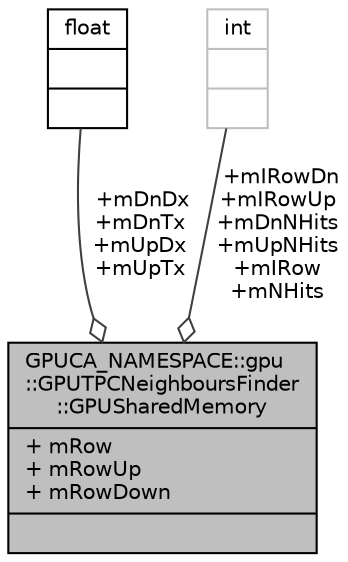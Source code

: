 digraph "GPUCA_NAMESPACE::gpu::GPUTPCNeighboursFinder::GPUSharedMemory"
{
 // INTERACTIVE_SVG=YES
  bgcolor="transparent";
  edge [fontname="Helvetica",fontsize="10",labelfontname="Helvetica",labelfontsize="10"];
  node [fontname="Helvetica",fontsize="10",shape=record];
  Node1 [label="{GPUCA_NAMESPACE::gpu\l::GPUTPCNeighboursFinder\l::GPUSharedMemory\n|+ mRow\l+ mRowUp\l+ mRowDown\l|}",height=0.2,width=0.4,color="black", fillcolor="grey75", style="filled", fontcolor="black"];
  Node2 -> Node1 [color="grey25",fontsize="10",style="solid",label=" +mDnDx\n+mDnTx\n+mUpDx\n+mUpTx" ,arrowhead="odiamond",fontname="Helvetica"];
  Node2 [label="{float\n||}",height=0.2,width=0.4,color="black",URL="$d4/dc3/classfloat.html"];
  Node3 -> Node1 [color="grey25",fontsize="10",style="solid",label=" +mIRowDn\n+mIRowUp\n+mDnNHits\n+mUpNHits\n+mIRow\n+mNHits" ,arrowhead="odiamond",fontname="Helvetica"];
  Node3 [label="{int\n||}",height=0.2,width=0.4,color="grey75"];
}
